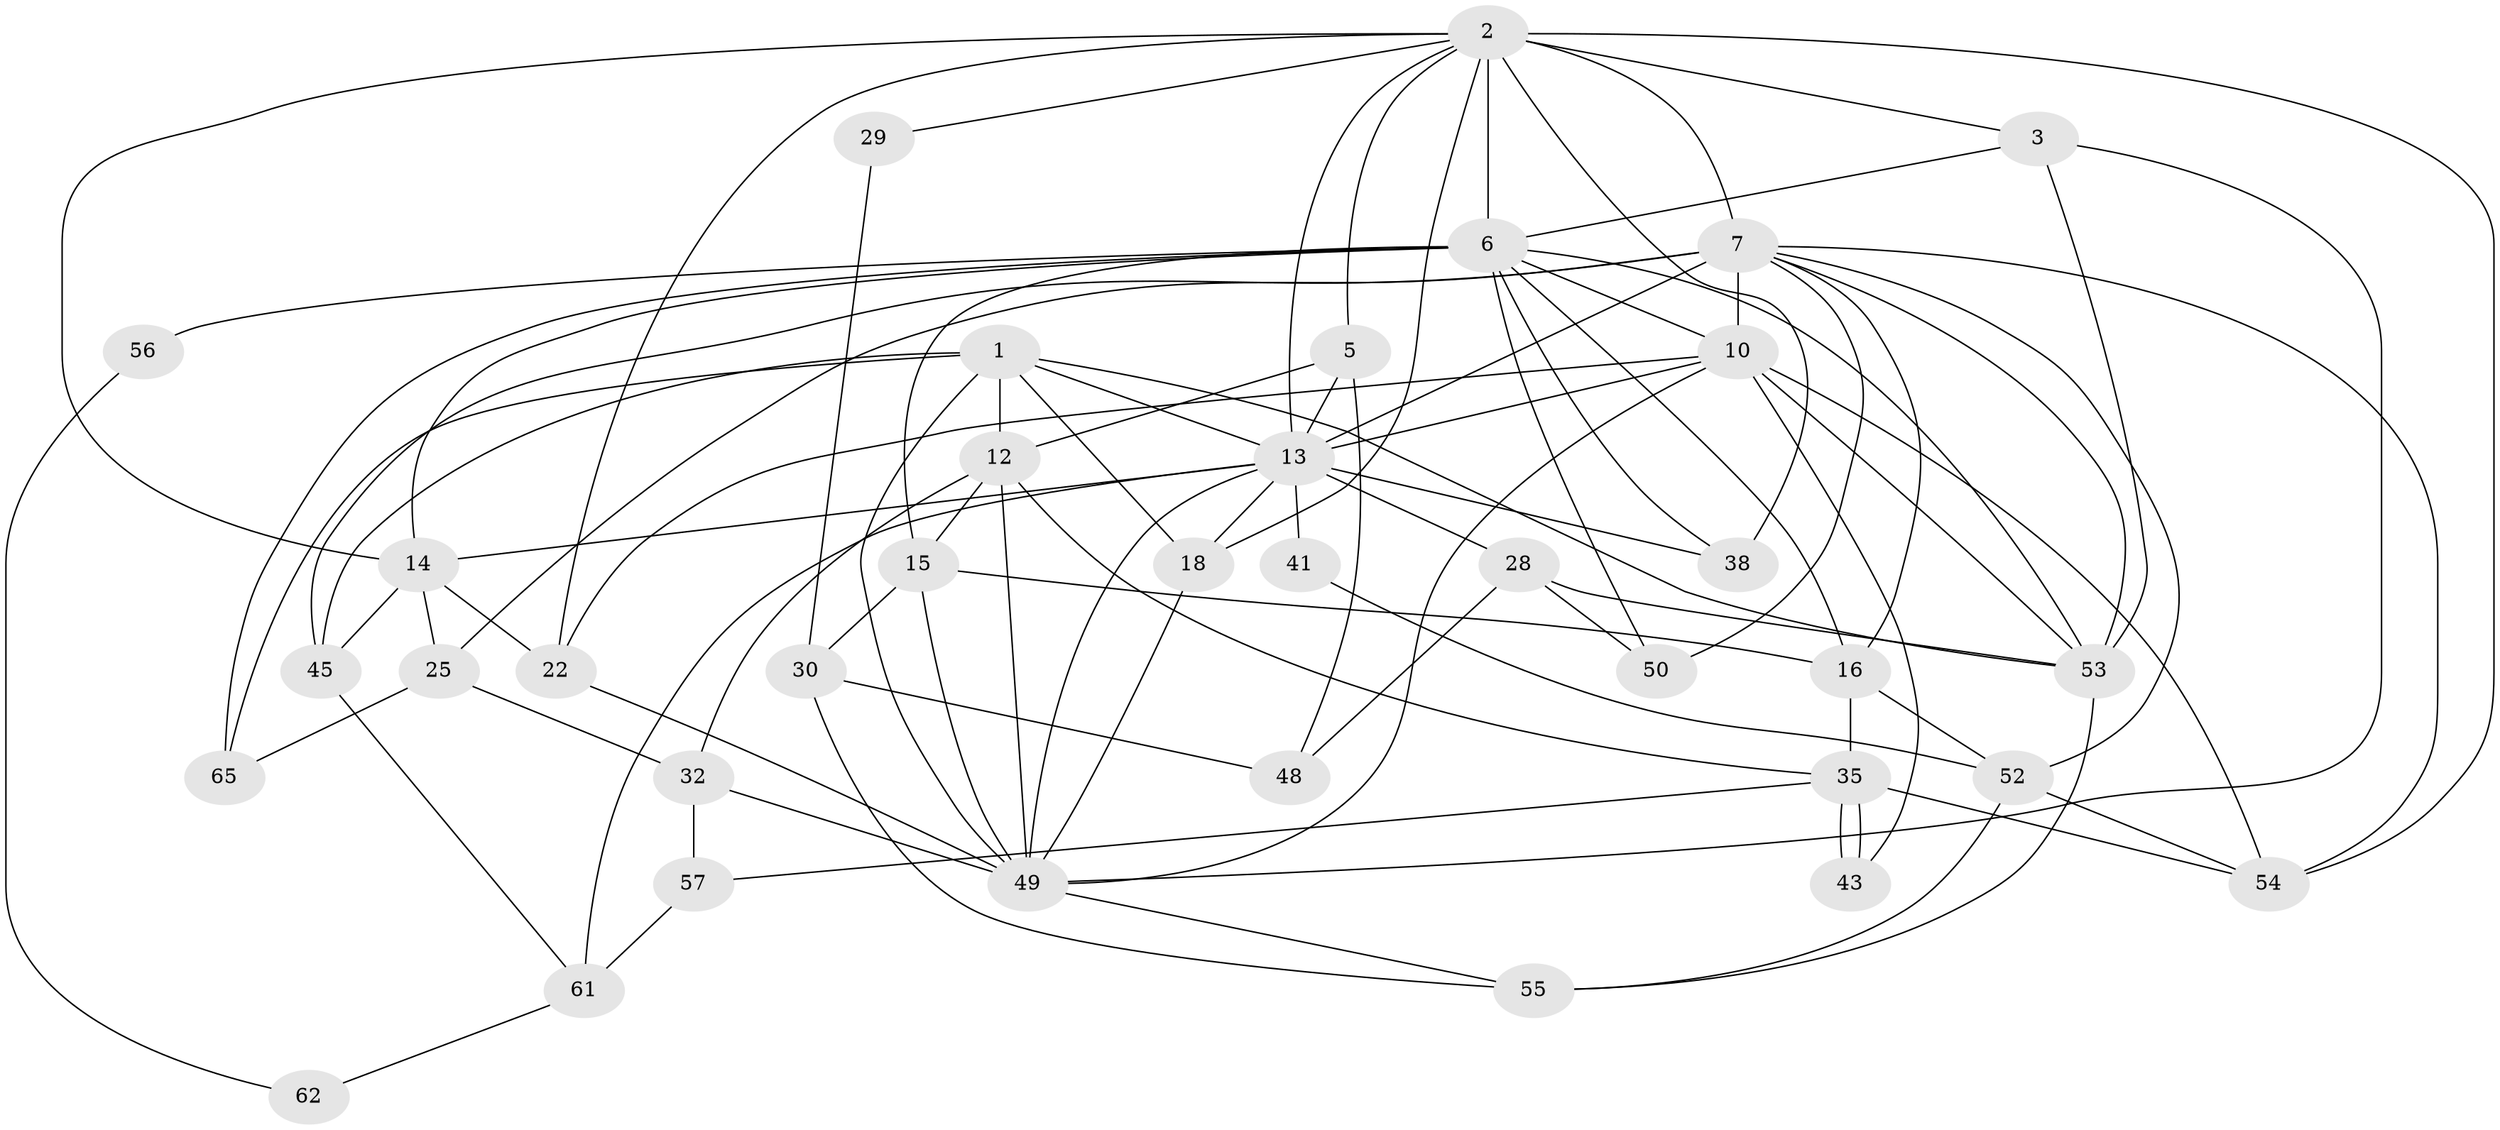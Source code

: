 // original degree distribution, {2: 0.125, 4: 0.25, 3: 0.2916666666666667, 5: 0.16666666666666666, 7: 0.041666666666666664, 6: 0.125}
// Generated by graph-tools (version 1.1) at 2025/18/03/04/25 18:18:42]
// undirected, 36 vertices, 92 edges
graph export_dot {
graph [start="1"]
  node [color=gray90,style=filled];
  1 [super="+8"];
  2 [super="+4+17"];
  3 [super="+26"];
  5 [super="+36+11"];
  6 [super="+60+19+69"];
  7 [super="+72+9"];
  10 [super="+44+31"];
  12 [super="+33"];
  13 [super="+27"];
  14 [super="+21"];
  15 [super="+24"];
  16;
  18;
  22 [super="+34"];
  25;
  28;
  29;
  30 [super="+40"];
  32 [super="+68"];
  35;
  38;
  41;
  43;
  45 [super="+46+67"];
  48;
  49 [super="+66+64"];
  50;
  52 [super="+70"];
  53 [super="+58"];
  54;
  55;
  56;
  57;
  61;
  62;
  65;
  1 -- 65;
  1 -- 18;
  1 -- 13;
  1 -- 49;
  1 -- 45;
  1 -- 53;
  1 -- 12;
  2 -- 54;
  2 -- 5;
  2 -- 6 [weight=4];
  2 -- 38;
  2 -- 14;
  2 -- 18;
  2 -- 22 [weight=2];
  2 -- 29;
  2 -- 7;
  2 -- 3;
  2 -- 13;
  3 -- 6;
  3 -- 53;
  3 -- 49;
  5 -- 48 [weight=2];
  5 -- 12;
  5 -- 13;
  6 -- 65;
  6 -- 16;
  6 -- 56 [weight=3];
  6 -- 38;
  6 -- 10;
  6 -- 14 [weight=2];
  6 -- 15;
  6 -- 50;
  6 -- 53;
  7 -- 52;
  7 -- 45 [weight=3];
  7 -- 10;
  7 -- 16;
  7 -- 50;
  7 -- 53;
  7 -- 54;
  7 -- 25;
  7 -- 13 [weight=3];
  10 -- 49;
  10 -- 54;
  10 -- 43;
  10 -- 53;
  10 -- 22;
  10 -- 13;
  12 -- 32;
  12 -- 49;
  12 -- 35;
  12 -- 15;
  13 -- 61;
  13 -- 49 [weight=2];
  13 -- 38;
  13 -- 41;
  13 -- 14;
  13 -- 18;
  13 -- 28;
  14 -- 22;
  14 -- 25;
  14 -- 45;
  15 -- 16;
  15 -- 30;
  15 -- 49;
  16 -- 35;
  16 -- 52;
  18 -- 49;
  22 -- 49;
  25 -- 32;
  25 -- 65;
  28 -- 48;
  28 -- 50;
  28 -- 53;
  29 -- 30;
  30 -- 55;
  30 -- 48;
  32 -- 49 [weight=2];
  32 -- 57;
  35 -- 43;
  35 -- 43;
  35 -- 54;
  35 -- 57;
  41 -- 52;
  45 -- 61;
  49 -- 55;
  52 -- 54;
  52 -- 55;
  53 -- 55;
  56 -- 62;
  57 -- 61;
  61 -- 62;
}
